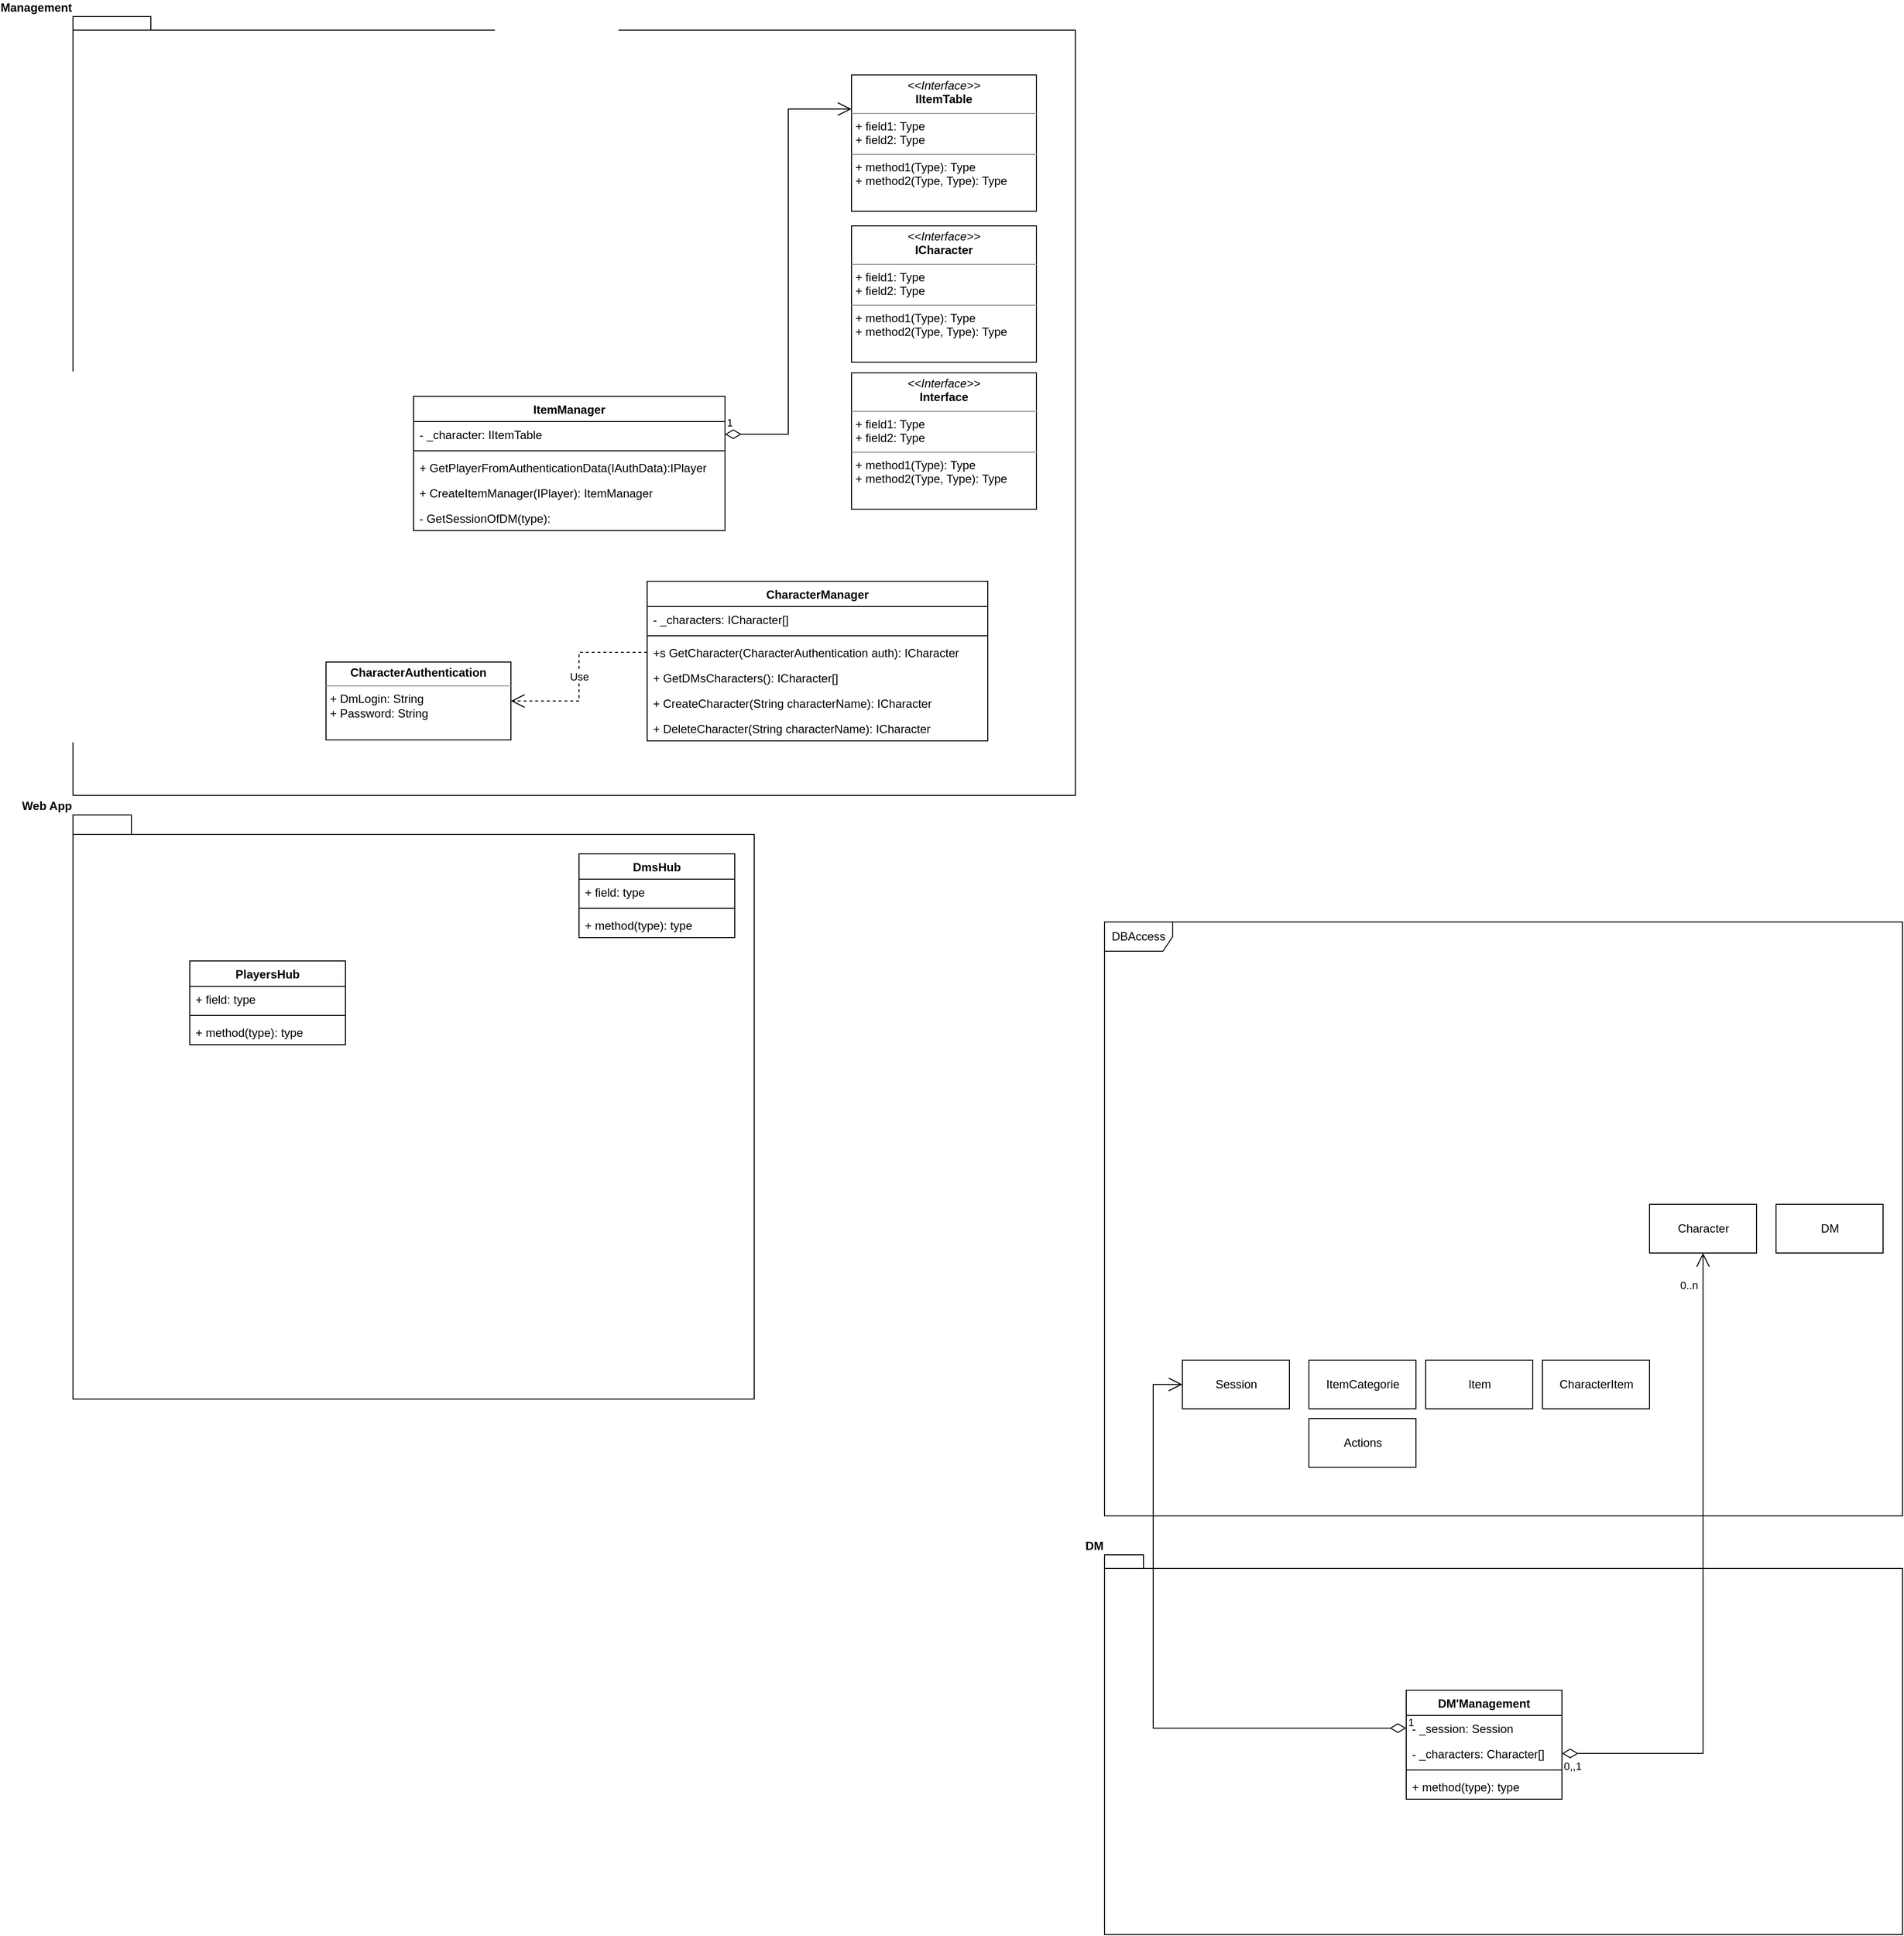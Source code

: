 <mxfile version="20.6.0" type="device"><diagram id="C5RBs43oDa-KdzZeNtuy" name="Page-1"><mxGraphModel dx="2439" dy="1612" grid="1" gridSize="10" guides="1" tooltips="1" connect="1" arrows="1" fold="1" page="1" pageScale="1" pageWidth="827" pageHeight="1169" math="0" shadow="0"><root><mxCell id="WIyWlLk6GJQsqaUBKTNV-0"/><mxCell id="WIyWlLk6GJQsqaUBKTNV-1" parent="WIyWlLk6GJQsqaUBKTNV-0"/><mxCell id="nIOHioJD2CyqiwAKtbvL-135" value="Management" style="shape=folder;fontStyle=1;spacingTop=10;tabWidth=60;tabHeight=14;tabPosition=left;html=1;fontColor=none;labelPosition=left;verticalLabelPosition=top;align=right;verticalAlign=bottom;" vertex="1" parent="WIyWlLk6GJQsqaUBKTNV-1"><mxGeometry x="-1060" y="-930" width="1030" height="800" as="geometry"/></mxCell><mxCell id="AFnJnGew5c5jkDx5dOsD-0" value="DBAccess" style="shape=umlFrame;whiteSpace=wrap;html=1;width=70;height=30;" parent="WIyWlLk6GJQsqaUBKTNV-1" vertex="1"><mxGeometry width="820" height="610" as="geometry"/></mxCell><mxCell id="nIOHioJD2CyqiwAKtbvL-99" value="ItemCategorie" style="html=1;" vertex="1" parent="WIyWlLk6GJQsqaUBKTNV-1"><mxGeometry x="210" y="450" width="110" height="50" as="geometry"/></mxCell><mxCell id="nIOHioJD2CyqiwAKtbvL-100" value="Item" style="html=1;" vertex="1" parent="WIyWlLk6GJQsqaUBKTNV-1"><mxGeometry x="330" y="450" width="110" height="50" as="geometry"/></mxCell><mxCell id="nIOHioJD2CyqiwAKtbvL-101" value="CharacterItem" style="html=1;" vertex="1" parent="WIyWlLk6GJQsqaUBKTNV-1"><mxGeometry x="450" y="450" width="110" height="50" as="geometry"/></mxCell><mxCell id="nIOHioJD2CyqiwAKtbvL-102" value="Character" style="html=1;" vertex="1" parent="WIyWlLk6GJQsqaUBKTNV-1"><mxGeometry x="560" y="290" width="110" height="50" as="geometry"/></mxCell><mxCell id="nIOHioJD2CyqiwAKtbvL-104" value="Actions" style="html=1;" vertex="1" parent="WIyWlLk6GJQsqaUBKTNV-1"><mxGeometry x="210" y="510" width="110" height="50" as="geometry"/></mxCell><mxCell id="nIOHioJD2CyqiwAKtbvL-105" value="DM" style="html=1;" vertex="1" parent="WIyWlLk6GJQsqaUBKTNV-1"><mxGeometry x="690" y="290" width="110" height="50" as="geometry"/></mxCell><mxCell id="nIOHioJD2CyqiwAKtbvL-106" value="Session" style="html=1;" vertex="1" parent="WIyWlLk6GJQsqaUBKTNV-1"><mxGeometry x="80" y="450" width="110" height="50" as="geometry"/></mxCell><mxCell id="nIOHioJD2CyqiwAKtbvL-107" value="DM" style="shape=folder;fontStyle=1;spacingTop=10;tabWidth=40;tabHeight=14;tabPosition=left;html=1;labelPosition=left;verticalLabelPosition=top;align=right;verticalAlign=bottom;" vertex="1" parent="WIyWlLk6GJQsqaUBKTNV-1"><mxGeometry y="650" width="820" height="390" as="geometry"/></mxCell><mxCell id="nIOHioJD2CyqiwAKtbvL-110" value="DM'Management" style="swimlane;fontStyle=1;align=center;verticalAlign=top;childLayout=stackLayout;horizontal=1;startSize=26;horizontalStack=0;resizeParent=1;resizeParentMax=0;resizeLast=0;collapsible=1;marginBottom=0;" vertex="1" parent="WIyWlLk6GJQsqaUBKTNV-1"><mxGeometry x="310" y="789" width="160" height="112" as="geometry"/></mxCell><mxCell id="nIOHioJD2CyqiwAKtbvL-111" value="- _session: Session" style="text;strokeColor=none;fillColor=none;align=left;verticalAlign=top;spacingLeft=4;spacingRight=4;overflow=hidden;rotatable=0;points=[[0,0.5],[1,0.5]];portConstraint=eastwest;" vertex="1" parent="nIOHioJD2CyqiwAKtbvL-110"><mxGeometry y="26" width="160" height="26" as="geometry"/></mxCell><mxCell id="nIOHioJD2CyqiwAKtbvL-116" value="- _characters: Character[]" style="text;strokeColor=none;fillColor=none;align=left;verticalAlign=top;spacingLeft=4;spacingRight=4;overflow=hidden;rotatable=0;points=[[0,0.5],[1,0.5]];portConstraint=eastwest;" vertex="1" parent="nIOHioJD2CyqiwAKtbvL-110"><mxGeometry y="52" width="160" height="26" as="geometry"/></mxCell><mxCell id="nIOHioJD2CyqiwAKtbvL-112" value="" style="line;strokeWidth=1;fillColor=none;align=left;verticalAlign=middle;spacingTop=-1;spacingLeft=3;spacingRight=3;rotatable=0;labelPosition=right;points=[];portConstraint=eastwest;strokeColor=inherit;" vertex="1" parent="nIOHioJD2CyqiwAKtbvL-110"><mxGeometry y="78" width="160" height="8" as="geometry"/></mxCell><mxCell id="nIOHioJD2CyqiwAKtbvL-113" value="+ method(type): type" style="text;strokeColor=none;fillColor=none;align=left;verticalAlign=top;spacingLeft=4;spacingRight=4;overflow=hidden;rotatable=0;points=[[0,0.5],[1,0.5]];portConstraint=eastwest;" vertex="1" parent="nIOHioJD2CyqiwAKtbvL-110"><mxGeometry y="86" width="160" height="26" as="geometry"/></mxCell><mxCell id="nIOHioJD2CyqiwAKtbvL-115" value="1" style="endArrow=open;html=1;endSize=12;startArrow=diamondThin;startSize=14;startFill=0;edgeStyle=orthogonalEdgeStyle;align=left;verticalAlign=bottom;rounded=0;entryX=0;entryY=0.5;entryDx=0;entryDy=0;" edge="1" parent="WIyWlLk6GJQsqaUBKTNV-1" source="nIOHioJD2CyqiwAKtbvL-111" target="nIOHioJD2CyqiwAKtbvL-106"><mxGeometry x="-1" y="3" relative="1" as="geometry"><mxPoint x="280" y="880" as="sourcePoint"/><mxPoint x="90" y="885" as="targetPoint"/><Array as="points"><mxPoint x="50" y="828"/><mxPoint x="50" y="475"/></Array></mxGeometry></mxCell><mxCell id="nIOHioJD2CyqiwAKtbvL-119" value="Relation" style="endArrow=open;endSize=12;startArrow=diamondThin;startSize=14;startFill=0;edgeStyle=orthogonalEdgeStyle;rounded=0;html=1;fontColor=none;noLabel=1;" edge="1" parent="WIyWlLk6GJQsqaUBKTNV-1" source="nIOHioJD2CyqiwAKtbvL-116" target="nIOHioJD2CyqiwAKtbvL-102"><mxGeometry relative="1" as="geometry"><mxPoint x="330" y="700" as="sourcePoint"/><mxPoint x="490" y="700" as="targetPoint"/></mxGeometry></mxCell><mxCell id="nIOHioJD2CyqiwAKtbvL-120" value="0,,1" style="edgeLabel;resizable=0;html=1;align=left;verticalAlign=top;" connectable="0" vertex="1" parent="nIOHioJD2CyqiwAKtbvL-119"><mxGeometry x="-1" relative="1" as="geometry"/></mxCell><mxCell id="nIOHioJD2CyqiwAKtbvL-121" value="0..n" style="edgeLabel;resizable=0;html=1;align=right;verticalAlign=top;" connectable="0" vertex="1" parent="nIOHioJD2CyqiwAKtbvL-119"><mxGeometry x="1" relative="1" as="geometry"><mxPoint x="-5" y="20" as="offset"/></mxGeometry></mxCell><mxCell id="nIOHioJD2CyqiwAKtbvL-122" value="Web App" style="shape=folder;fontStyle=1;spacingTop=10;tabWidth=50;tabHeight=20;tabPosition=left;html=1;fontColor=none;labelPosition=left;verticalLabelPosition=top;align=right;verticalAlign=bottom;" vertex="1" parent="WIyWlLk6GJQsqaUBKTNV-1"><mxGeometry x="-1060" y="-110" width="700" height="600" as="geometry"/></mxCell><mxCell id="nIOHioJD2CyqiwAKtbvL-123" value="PlayersHub" style="swimlane;fontStyle=1;align=center;verticalAlign=top;childLayout=stackLayout;horizontal=1;startSize=26;horizontalStack=0;resizeParent=1;resizeParentMax=0;resizeLast=0;collapsible=1;marginBottom=0;fontColor=none;" vertex="1" parent="WIyWlLk6GJQsqaUBKTNV-1"><mxGeometry x="-940" y="40" width="160" height="86" as="geometry"/></mxCell><mxCell id="nIOHioJD2CyqiwAKtbvL-124" value="+ field: type" style="text;strokeColor=none;fillColor=none;align=left;verticalAlign=top;spacingLeft=4;spacingRight=4;overflow=hidden;rotatable=0;points=[[0,0.5],[1,0.5]];portConstraint=eastwest;fontColor=none;" vertex="1" parent="nIOHioJD2CyqiwAKtbvL-123"><mxGeometry y="26" width="160" height="26" as="geometry"/></mxCell><mxCell id="nIOHioJD2CyqiwAKtbvL-125" value="" style="line;strokeWidth=1;fillColor=none;align=left;verticalAlign=middle;spacingTop=-1;spacingLeft=3;spacingRight=3;rotatable=0;labelPosition=right;points=[];portConstraint=eastwest;strokeColor=inherit;fontColor=none;" vertex="1" parent="nIOHioJD2CyqiwAKtbvL-123"><mxGeometry y="52" width="160" height="8" as="geometry"/></mxCell><mxCell id="nIOHioJD2CyqiwAKtbvL-126" value="+ method(type): type" style="text;strokeColor=none;fillColor=none;align=left;verticalAlign=top;spacingLeft=4;spacingRight=4;overflow=hidden;rotatable=0;points=[[0,0.5],[1,0.5]];portConstraint=eastwest;fontColor=none;" vertex="1" parent="nIOHioJD2CyqiwAKtbvL-123"><mxGeometry y="60" width="160" height="26" as="geometry"/></mxCell><mxCell id="nIOHioJD2CyqiwAKtbvL-127" value="DmsHub" style="swimlane;fontStyle=1;align=center;verticalAlign=top;childLayout=stackLayout;horizontal=1;startSize=26;horizontalStack=0;resizeParent=1;resizeParentMax=0;resizeLast=0;collapsible=1;marginBottom=0;fontColor=none;" vertex="1" parent="WIyWlLk6GJQsqaUBKTNV-1"><mxGeometry x="-540" y="-70" width="160" height="86" as="geometry"/></mxCell><mxCell id="nIOHioJD2CyqiwAKtbvL-128" value="+ field: type" style="text;strokeColor=none;fillColor=none;align=left;verticalAlign=top;spacingLeft=4;spacingRight=4;overflow=hidden;rotatable=0;points=[[0,0.5],[1,0.5]];portConstraint=eastwest;fontColor=none;" vertex="1" parent="nIOHioJD2CyqiwAKtbvL-127"><mxGeometry y="26" width="160" height="26" as="geometry"/></mxCell><mxCell id="nIOHioJD2CyqiwAKtbvL-129" value="" style="line;strokeWidth=1;fillColor=none;align=left;verticalAlign=middle;spacingTop=-1;spacingLeft=3;spacingRight=3;rotatable=0;labelPosition=right;points=[];portConstraint=eastwest;strokeColor=inherit;fontColor=none;" vertex="1" parent="nIOHioJD2CyqiwAKtbvL-127"><mxGeometry y="52" width="160" height="8" as="geometry"/></mxCell><mxCell id="nIOHioJD2CyqiwAKtbvL-130" value="+ method(type): type" style="text;strokeColor=none;fillColor=none;align=left;verticalAlign=top;spacingLeft=4;spacingRight=4;overflow=hidden;rotatable=0;points=[[0,0.5],[1,0.5]];portConstraint=eastwest;fontColor=none;" vertex="1" parent="nIOHioJD2CyqiwAKtbvL-127"><mxGeometry y="60" width="160" height="26" as="geometry"/></mxCell><mxCell id="nIOHioJD2CyqiwAKtbvL-133" value="&lt;p style=&quot;margin:0px;margin-top:4px;text-align:center;&quot;&gt;&lt;i&gt;&amp;lt;&amp;lt;Interface&amp;gt;&amp;gt;&lt;/i&gt;&lt;br&gt;&lt;b&gt;ICharacter&lt;/b&gt;&lt;/p&gt;&lt;hr size=&quot;1&quot;&gt;&lt;p style=&quot;margin:0px;margin-left:4px;&quot;&gt;+ field1: Type&lt;br&gt;+ field2: Type&lt;/p&gt;&lt;hr size=&quot;1&quot;&gt;&lt;p style=&quot;margin:0px;margin-left:4px;&quot;&gt;+ method1(Type): Type&lt;br&gt;+ method2(Type, Type): Type&lt;/p&gt;" style="verticalAlign=top;align=left;overflow=fill;fontSize=12;fontFamily=Helvetica;html=1;fontColor=none;" vertex="1" parent="WIyWlLk6GJQsqaUBKTNV-1"><mxGeometry x="-260" y="-715" width="190" height="140" as="geometry"/></mxCell><mxCell id="nIOHioJD2CyqiwAKtbvL-136" value="ItemManager" style="swimlane;fontStyle=1;align=center;verticalAlign=top;childLayout=stackLayout;horizontal=1;startSize=26;horizontalStack=0;resizeParent=1;resizeParentMax=0;resizeLast=0;collapsible=1;marginBottom=0;fontColor=none;" vertex="1" parent="WIyWlLk6GJQsqaUBKTNV-1"><mxGeometry x="-710" y="-540" width="320" height="138" as="geometry"/></mxCell><mxCell id="nIOHioJD2CyqiwAKtbvL-137" value="- _character: IItemTable" style="text;strokeColor=none;fillColor=none;align=left;verticalAlign=top;spacingLeft=4;spacingRight=4;overflow=hidden;rotatable=0;points=[[0,0.5],[1,0.5]];portConstraint=eastwest;fontColor=none;" vertex="1" parent="nIOHioJD2CyqiwAKtbvL-136"><mxGeometry y="26" width="320" height="26" as="geometry"/></mxCell><mxCell id="nIOHioJD2CyqiwAKtbvL-138" value="" style="line;strokeWidth=1;fillColor=none;align=left;verticalAlign=middle;spacingTop=-1;spacingLeft=3;spacingRight=3;rotatable=0;labelPosition=right;points=[];portConstraint=eastwest;strokeColor=inherit;fontColor=none;" vertex="1" parent="nIOHioJD2CyqiwAKtbvL-136"><mxGeometry y="52" width="320" height="8" as="geometry"/></mxCell><mxCell id="nIOHioJD2CyqiwAKtbvL-167" value="+ GetPlayerFromAuthenticationData(IAuthData):IPlayer " style="text;strokeColor=none;fillColor=none;align=left;verticalAlign=top;spacingLeft=4;spacingRight=4;overflow=hidden;rotatable=0;points=[[0,0.5],[1,0.5]];portConstraint=eastwest;fontColor=none;" vertex="1" parent="nIOHioJD2CyqiwAKtbvL-136"><mxGeometry y="60" width="320" height="26" as="geometry"/></mxCell><mxCell id="nIOHioJD2CyqiwAKtbvL-139" value="+ CreateItemManager(IPlayer): ItemManager" style="text;strokeColor=none;fillColor=none;align=left;verticalAlign=top;spacingLeft=4;spacingRight=4;overflow=hidden;rotatable=0;points=[[0,0.5],[1,0.5]];portConstraint=eastwest;fontColor=none;" vertex="1" parent="nIOHioJD2CyqiwAKtbvL-136"><mxGeometry y="86" width="320" height="26" as="geometry"/></mxCell><mxCell id="nIOHioJD2CyqiwAKtbvL-166" value="- GetSessionOfDM(type): " style="text;strokeColor=none;fillColor=none;align=left;verticalAlign=top;spacingLeft=4;spacingRight=4;overflow=hidden;rotatable=0;points=[[0,0.5],[1,0.5]];portConstraint=eastwest;fontColor=none;" vertex="1" parent="nIOHioJD2CyqiwAKtbvL-136"><mxGeometry y="112" width="320" height="26" as="geometry"/></mxCell><mxCell id="nIOHioJD2CyqiwAKtbvL-140" value="1" style="endArrow=open;html=1;endSize=12;startArrow=diamondThin;startSize=14;startFill=0;edgeStyle=orthogonalEdgeStyle;align=left;verticalAlign=bottom;rounded=0;fontColor=none;entryX=0;entryY=0.25;entryDx=0;entryDy=0;" edge="1" parent="WIyWlLk6GJQsqaUBKTNV-1" source="nIOHioJD2CyqiwAKtbvL-137" target="nIOHioJD2CyqiwAKtbvL-153"><mxGeometry x="-1" y="3" relative="1" as="geometry"><mxPoint x="-720" y="-464" as="sourcePoint"/><mxPoint x="-560" y="-464" as="targetPoint"/><Array as="points"/></mxGeometry></mxCell><mxCell id="nIOHioJD2CyqiwAKtbvL-153" value="&lt;p style=&quot;margin:0px;margin-top:4px;text-align:center;&quot;&gt;&lt;i&gt;&amp;lt;&amp;lt;Interface&amp;gt;&amp;gt;&lt;/i&gt;&lt;br&gt;&lt;b&gt;IItemTable&lt;/b&gt;&lt;/p&gt;&lt;hr size=&quot;1&quot;&gt;&lt;p style=&quot;margin:0px;margin-left:4px;&quot;&gt;+ field1: Type&lt;br&gt;+ field2: Type&lt;/p&gt;&lt;hr size=&quot;1&quot;&gt;&lt;p style=&quot;margin:0px;margin-left:4px;&quot;&gt;+ method1(Type): Type&lt;br&gt;+ method2(Type, Type): Type&lt;/p&gt;" style="verticalAlign=top;align=left;overflow=fill;fontSize=12;fontFamily=Helvetica;html=1;fontColor=none;" vertex="1" parent="WIyWlLk6GJQsqaUBKTNV-1"><mxGeometry x="-260" y="-870" width="190" height="140" as="geometry"/></mxCell><mxCell id="nIOHioJD2CyqiwAKtbvL-154" value="&lt;p style=&quot;margin:0px;margin-top:4px;text-align:center;&quot;&gt;&lt;i&gt;&amp;lt;&amp;lt;Interface&amp;gt;&amp;gt;&lt;/i&gt;&lt;br/&gt;&lt;b&gt;Interface&lt;/b&gt;&lt;/p&gt;&lt;hr size=&quot;1&quot;/&gt;&lt;p style=&quot;margin:0px;margin-left:4px;&quot;&gt;+ field1: Type&lt;br/&gt;+ field2: Type&lt;/p&gt;&lt;hr size=&quot;1&quot;/&gt;&lt;p style=&quot;margin:0px;margin-left:4px;&quot;&gt;+ method1(Type): Type&lt;br/&gt;+ method2(Type, Type): Type&lt;/p&gt;" style="verticalAlign=top;align=left;overflow=fill;fontSize=12;fontFamily=Helvetica;html=1;fontColor=none;" vertex="1" parent="WIyWlLk6GJQsqaUBKTNV-1"><mxGeometry x="-260" y="-564" width="190" height="140" as="geometry"/></mxCell><mxCell id="nIOHioJD2CyqiwAKtbvL-159" value="&lt;p style=&quot;margin:0px;margin-top:4px;text-align:center;&quot;&gt;&lt;b&gt;CharacterAuthentication&lt;/b&gt;&lt;br&gt;&lt;/p&gt;&lt;hr size=&quot;1&quot;&gt;&lt;p style=&quot;margin:0px;margin-left:4px;&quot;&gt;+ DmLogin: String&lt;br&gt;+ Password: String&lt;/p&gt;" style="verticalAlign=top;align=left;overflow=fill;fontSize=12;fontFamily=Helvetica;html=1;fontColor=none;" vertex="1" parent="WIyWlLk6GJQsqaUBKTNV-1"><mxGeometry x="-800" y="-267" width="190" height="80" as="geometry"/></mxCell><mxCell id="nIOHioJD2CyqiwAKtbvL-168" value="CharacterManager" style="swimlane;fontStyle=1;align=center;verticalAlign=top;childLayout=stackLayout;horizontal=1;startSize=26;horizontalStack=0;resizeParent=1;resizeParentMax=0;resizeLast=0;collapsible=1;marginBottom=0;fontColor=none;" vertex="1" parent="WIyWlLk6GJQsqaUBKTNV-1"><mxGeometry x="-470" y="-350" width="350" height="164" as="geometry"/></mxCell><mxCell id="nIOHioJD2CyqiwAKtbvL-169" value="- _characters: ICharacter[]" style="text;strokeColor=none;fillColor=none;align=left;verticalAlign=top;spacingLeft=4;spacingRight=4;overflow=hidden;rotatable=0;points=[[0,0.5],[1,0.5]];portConstraint=eastwest;fontColor=none;" vertex="1" parent="nIOHioJD2CyqiwAKtbvL-168"><mxGeometry y="26" width="350" height="26" as="geometry"/></mxCell><mxCell id="nIOHioJD2CyqiwAKtbvL-170" value="" style="line;strokeWidth=1;fillColor=none;align=left;verticalAlign=middle;spacingTop=-1;spacingLeft=3;spacingRight=3;rotatable=0;labelPosition=right;points=[];portConstraint=eastwest;strokeColor=inherit;fontColor=none;" vertex="1" parent="nIOHioJD2CyqiwAKtbvL-168"><mxGeometry y="52" width="350" height="8" as="geometry"/></mxCell><mxCell id="nIOHioJD2CyqiwAKtbvL-171" value="+s GetCharacter(CharacterAuthentication auth): ICharacter" style="text;strokeColor=none;fillColor=none;align=left;verticalAlign=top;spacingLeft=4;spacingRight=4;overflow=hidden;rotatable=0;points=[[0,0.5],[1,0.5]];portConstraint=eastwest;fontColor=none;" vertex="1" parent="nIOHioJD2CyqiwAKtbvL-168"><mxGeometry y="60" width="350" height="26" as="geometry"/></mxCell><mxCell id="nIOHioJD2CyqiwAKtbvL-174" value="+ GetDMsCharacters(): ICharacter[]" style="text;strokeColor=none;fillColor=none;align=left;verticalAlign=top;spacingLeft=4;spacingRight=4;overflow=hidden;rotatable=0;points=[[0,0.5],[1,0.5]];portConstraint=eastwest;fontColor=none;" vertex="1" parent="nIOHioJD2CyqiwAKtbvL-168"><mxGeometry y="86" width="350" height="26" as="geometry"/></mxCell><mxCell id="nIOHioJD2CyqiwAKtbvL-173" value="+ CreateCharacter(String characterName): ICharacter" style="text;strokeColor=none;fillColor=none;align=left;verticalAlign=top;spacingLeft=4;spacingRight=4;overflow=hidden;rotatable=0;points=[[0,0.5],[1,0.5]];portConstraint=eastwest;fontColor=none;" vertex="1" parent="nIOHioJD2CyqiwAKtbvL-168"><mxGeometry y="112" width="350" height="26" as="geometry"/></mxCell><mxCell id="nIOHioJD2CyqiwAKtbvL-175" value="+ DeleteCharacter(String characterName): ICharacter" style="text;strokeColor=none;fillColor=none;align=left;verticalAlign=top;spacingLeft=4;spacingRight=4;overflow=hidden;rotatable=0;points=[[0,0.5],[1,0.5]];portConstraint=eastwest;fontColor=none;" vertex="1" parent="nIOHioJD2CyqiwAKtbvL-168"><mxGeometry y="138" width="350" height="26" as="geometry"/></mxCell><mxCell id="nIOHioJD2CyqiwAKtbvL-172" value="Use" style="endArrow=open;endSize=12;dashed=1;html=1;rounded=0;fontColor=none;exitX=0;exitY=0.5;exitDx=0;exitDy=0;edgeStyle=orthogonalEdgeStyle;" edge="1" parent="WIyWlLk6GJQsqaUBKTNV-1" source="nIOHioJD2CyqiwAKtbvL-171" target="nIOHioJD2CyqiwAKtbvL-159"><mxGeometry width="160" relative="1" as="geometry"><mxPoint x="-500" y="-330" as="sourcePoint"/><mxPoint x="-340" y="-330" as="targetPoint"/></mxGeometry></mxCell></root></mxGraphModel></diagram></mxfile>